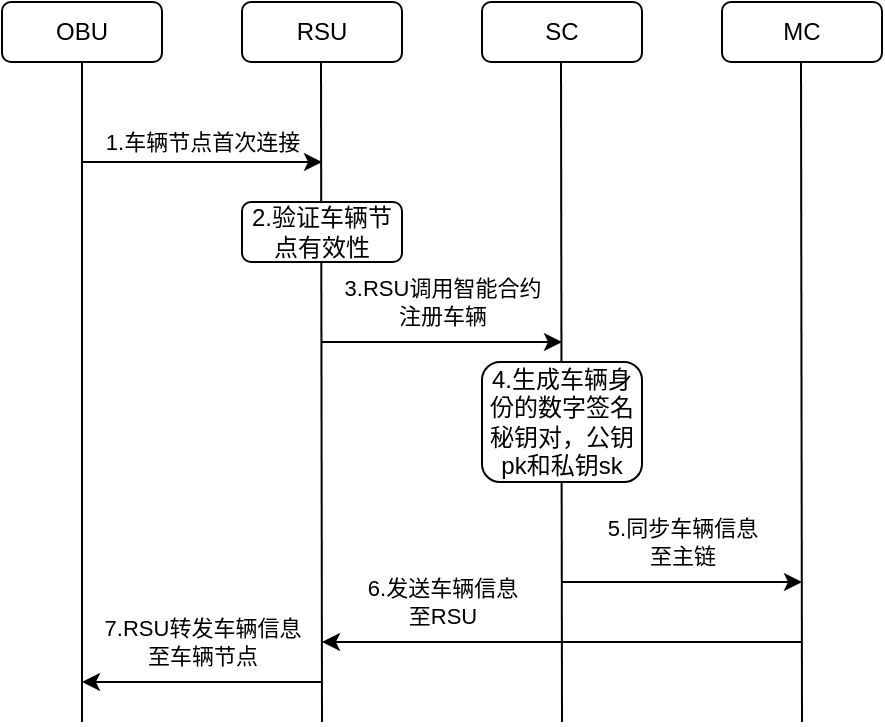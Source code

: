 <mxfile version="20.8.13" type="github"><diagram id="-KhWxun8ObMhiOvJqzjZ" name="第 1 页"><mxGraphModel dx="1434" dy="756" grid="1" gridSize="10" guides="1" tooltips="1" connect="1" arrows="1" fold="1" page="1" pageScale="1" pageWidth="827" pageHeight="1169" math="0" shadow="0"><root><mxCell id="0"/><mxCell id="1" parent="0"/><mxCell id="u-hLE3L-y5ioJGdZaA26-1" value="OBU" style="rounded=1;whiteSpace=wrap;html=1;" parent="1" vertex="1"><mxGeometry x="80" y="80" width="80" height="30" as="geometry"/></mxCell><mxCell id="u-hLE3L-y5ioJGdZaA26-3" value="RSU" style="rounded=1;whiteSpace=wrap;html=1;" parent="1" vertex="1"><mxGeometry x="200" y="80" width="80" height="30" as="geometry"/></mxCell><mxCell id="u-hLE3L-y5ioJGdZaA26-4" value="SC" style="rounded=1;whiteSpace=wrap;html=1;" parent="1" vertex="1"><mxGeometry x="320" y="80" width="80" height="30" as="geometry"/></mxCell><mxCell id="u-hLE3L-y5ioJGdZaA26-5" value="MC" style="rounded=1;whiteSpace=wrap;html=1;" parent="1" vertex="1"><mxGeometry x="440" y="80" width="80" height="30" as="geometry"/></mxCell><mxCell id="u-hLE3L-y5ioJGdZaA26-6" value="" style="endArrow=none;html=1;rounded=0;entryX=0.5;entryY=1;entryDx=0;entryDy=0;" parent="1" target="u-hLE3L-y5ioJGdZaA26-1" edge="1"><mxGeometry width="50" height="50" relative="1" as="geometry"><mxPoint x="120" y="440" as="sourcePoint"/><mxPoint x="440" y="360" as="targetPoint"/></mxGeometry></mxCell><mxCell id="u-hLE3L-y5ioJGdZaA26-7" value="" style="endArrow=none;html=1;rounded=0;entryX=0.5;entryY=1;entryDx=0;entryDy=0;" parent="1" edge="1"><mxGeometry width="50" height="50" relative="1" as="geometry"><mxPoint x="240" y="440" as="sourcePoint"/><mxPoint x="239.5" y="110" as="targetPoint"/></mxGeometry></mxCell><mxCell id="u-hLE3L-y5ioJGdZaA26-8" value="" style="endArrow=none;html=1;rounded=0;entryX=0.5;entryY=1;entryDx=0;entryDy=0;" parent="1" edge="1"><mxGeometry width="50" height="50" relative="1" as="geometry"><mxPoint x="360" y="440" as="sourcePoint"/><mxPoint x="359.5" y="110" as="targetPoint"/></mxGeometry></mxCell><mxCell id="u-hLE3L-y5ioJGdZaA26-9" value="" style="endArrow=none;html=1;rounded=0;entryX=0.5;entryY=1;entryDx=0;entryDy=0;" parent="1" edge="1"><mxGeometry width="50" height="50" relative="1" as="geometry"><mxPoint x="480" y="440" as="sourcePoint"/><mxPoint x="479.5" y="110" as="targetPoint"/></mxGeometry></mxCell><mxCell id="u-hLE3L-y5ioJGdZaA26-10" value="" style="endArrow=classic;html=1;rounded=0;" parent="1" edge="1"><mxGeometry width="50" height="50" relative="1" as="geometry"><mxPoint x="120" y="160" as="sourcePoint"/><mxPoint x="240" y="160" as="targetPoint"/></mxGeometry></mxCell><mxCell id="u-hLE3L-y5ioJGdZaA26-12" value="1.车辆节点首次连接" style="edgeLabel;html=1;align=center;verticalAlign=middle;resizable=0;points=[];" parent="u-hLE3L-y5ioJGdZaA26-10" vertex="1" connectable="0"><mxGeometry x="0.467" y="-1" relative="1" as="geometry"><mxPoint x="-28" y="-11" as="offset"/></mxGeometry></mxCell><mxCell id="u-hLE3L-y5ioJGdZaA26-13" value="2.验证车辆节点有效性" style="rounded=1;whiteSpace=wrap;html=1;" parent="1" vertex="1"><mxGeometry x="200" y="180" width="80" height="30" as="geometry"/></mxCell><mxCell id="u-hLE3L-y5ioJGdZaA26-14" value="" style="endArrow=classic;html=1;rounded=0;" parent="1" edge="1"><mxGeometry width="50" height="50" relative="1" as="geometry"><mxPoint x="240" y="250" as="sourcePoint"/><mxPoint x="360" y="250" as="targetPoint"/></mxGeometry></mxCell><mxCell id="u-hLE3L-y5ioJGdZaA26-15" value="3.RSU调用智能合约&lt;br&gt;注册车辆" style="edgeLabel;html=1;align=center;verticalAlign=middle;resizable=0;points=[];" parent="u-hLE3L-y5ioJGdZaA26-14" vertex="1" connectable="0"><mxGeometry x="0.467" y="-1" relative="1" as="geometry"><mxPoint x="-28" y="-21" as="offset"/></mxGeometry></mxCell><mxCell id="u-hLE3L-y5ioJGdZaA26-16" value="4.生成车辆身份的数字签名秘钥对，公钥pk和私钥sk" style="rounded=1;whiteSpace=wrap;html=1;" parent="1" vertex="1"><mxGeometry x="320" y="260" width="80" height="60" as="geometry"/></mxCell><mxCell id="u-hLE3L-y5ioJGdZaA26-19" value="" style="endArrow=classic;html=1;rounded=0;" parent="1" edge="1"><mxGeometry width="50" height="50" relative="1" as="geometry"><mxPoint x="360" y="370" as="sourcePoint"/><mxPoint x="480" y="370" as="targetPoint"/></mxGeometry></mxCell><mxCell id="u-hLE3L-y5ioJGdZaA26-20" value="5.同步车辆信息&lt;br&gt;至主链" style="edgeLabel;html=1;align=center;verticalAlign=middle;resizable=0;points=[];" parent="u-hLE3L-y5ioJGdZaA26-19" vertex="1" connectable="0"><mxGeometry x="0.467" y="-1" relative="1" as="geometry"><mxPoint x="-28" y="-21" as="offset"/></mxGeometry></mxCell><mxCell id="u-hLE3L-y5ioJGdZaA26-21" value="" style="endArrow=classic;html=1;rounded=0;" parent="1" edge="1"><mxGeometry width="50" height="50" relative="1" as="geometry"><mxPoint x="480" y="400" as="sourcePoint"/><mxPoint x="240" y="400" as="targetPoint"/></mxGeometry></mxCell><mxCell id="u-hLE3L-y5ioJGdZaA26-22" value="6.发送车辆信息&lt;br&gt;至RSU" style="edgeLabel;html=1;align=center;verticalAlign=middle;resizable=0;points=[];" parent="u-hLE3L-y5ioJGdZaA26-21" vertex="1" connectable="0"><mxGeometry x="0.467" y="-1" relative="1" as="geometry"><mxPoint x="-4" y="-19" as="offset"/></mxGeometry></mxCell><mxCell id="u-hLE3L-y5ioJGdZaA26-23" value="" style="endArrow=classic;html=1;rounded=0;" parent="1" edge="1"><mxGeometry width="50" height="50" relative="1" as="geometry"><mxPoint x="240" y="420" as="sourcePoint"/><mxPoint x="120" y="420" as="targetPoint"/></mxGeometry></mxCell><mxCell id="u-hLE3L-y5ioJGdZaA26-24" value="7.RSU转发车辆信息&lt;br&gt;至车辆节点" style="edgeLabel;html=1;align=center;verticalAlign=middle;resizable=0;points=[];" parent="u-hLE3L-y5ioJGdZaA26-23" vertex="1" connectable="0"><mxGeometry x="0.467" y="-1" relative="1" as="geometry"><mxPoint x="28" y="-19" as="offset"/></mxGeometry></mxCell></root></mxGraphModel></diagram></mxfile>